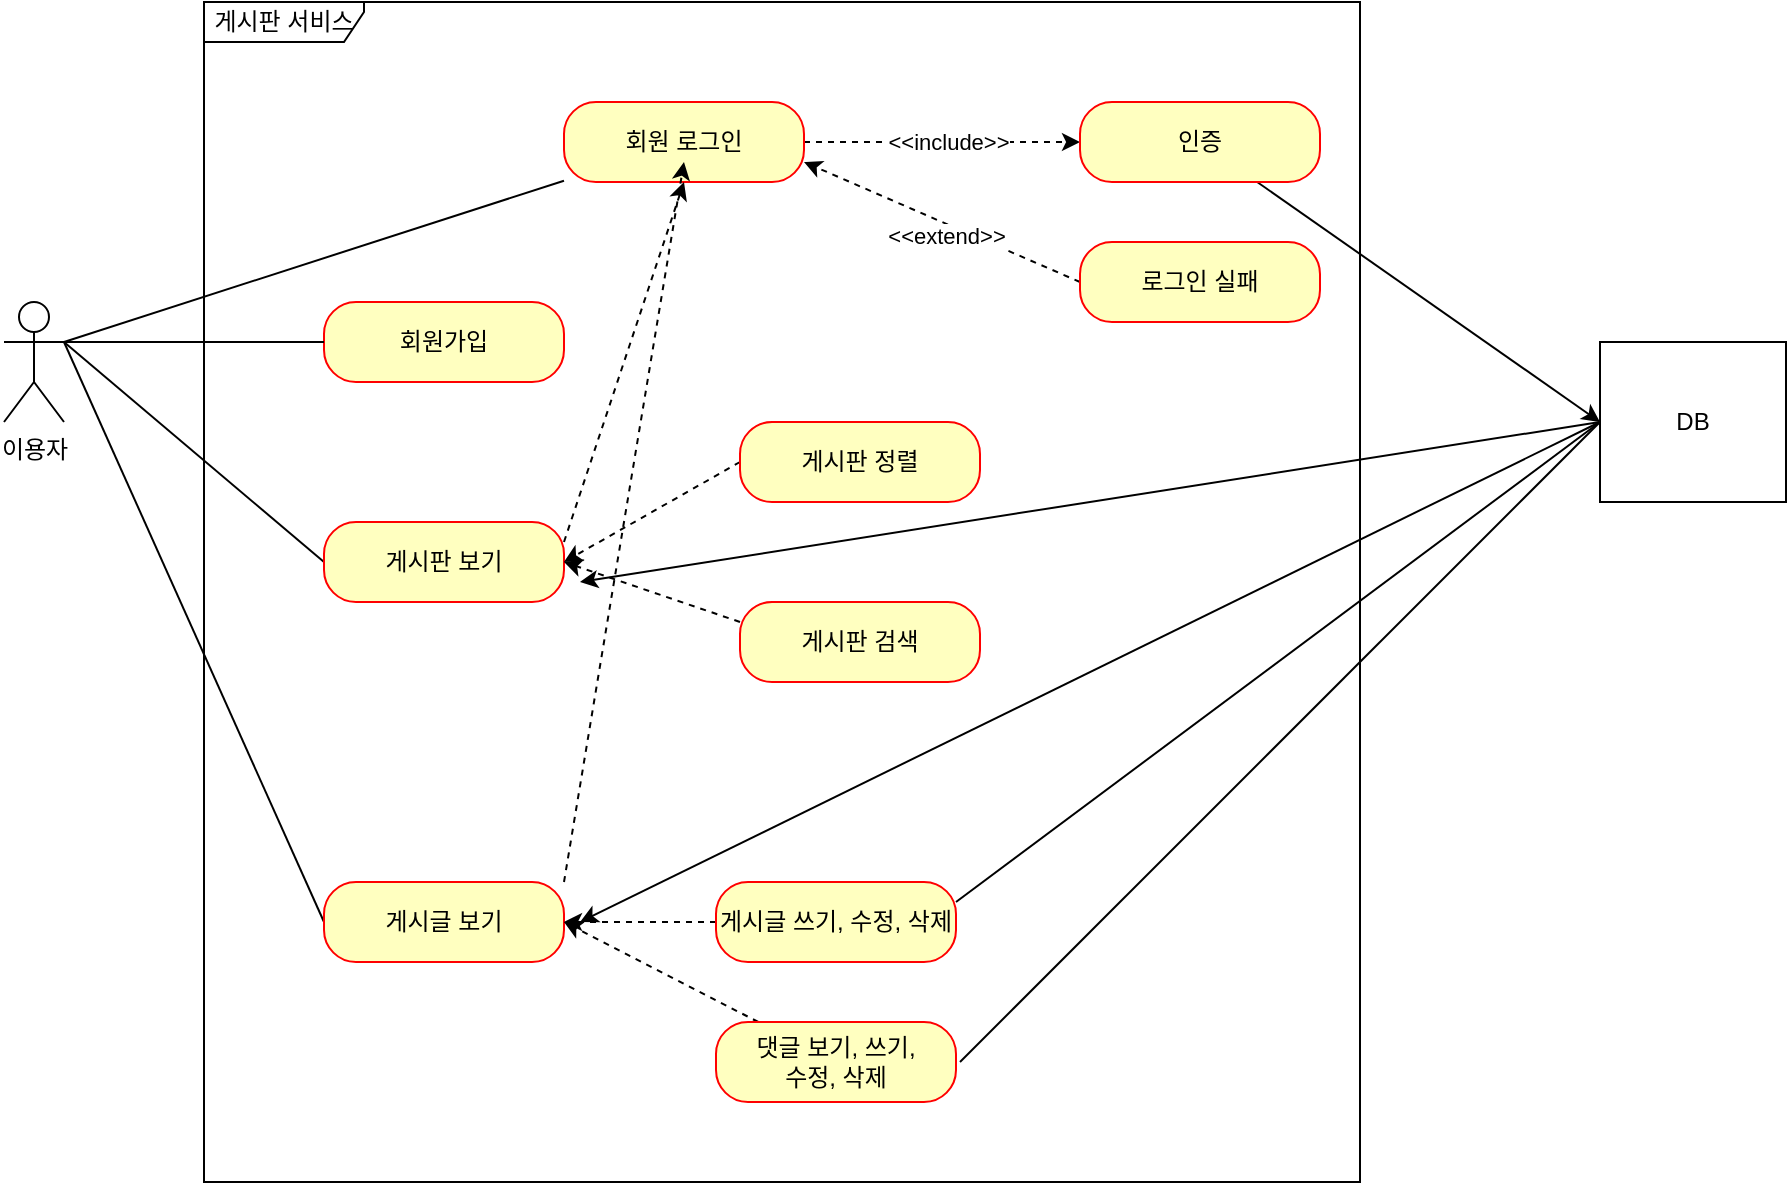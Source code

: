 <mxfile version="23.0.2" type="github">
  <diagram name="페이지-1" id="Nr9yNkyOdlThKtEcfKw0">
    <mxGraphModel dx="1224" dy="775" grid="1" gridSize="10" guides="1" tooltips="1" connect="1" arrows="1" fold="1" page="1" pageScale="1" pageWidth="827" pageHeight="1169" math="0" shadow="0">
      <root>
        <mxCell id="0" />
        <mxCell id="1" parent="0" />
        <mxCell id="GwOiKbkjGdelK6N5Urem-1" value="이용자" style="shape=umlActor;verticalLabelPosition=bottom;verticalAlign=top;html=1;" vertex="1" parent="1">
          <mxGeometry x="22" y="210" width="30" height="60" as="geometry" />
        </mxCell>
        <mxCell id="GwOiKbkjGdelK6N5Urem-2" value="게시판 서비스" style="shape=umlFrame;whiteSpace=wrap;html=1;pointerEvents=0;width=80;height=20;" vertex="1" parent="1">
          <mxGeometry x="122" y="60" width="578" height="590" as="geometry" />
        </mxCell>
        <mxCell id="GwOiKbkjGdelK6N5Urem-3" value="회원가입" style="rounded=1;whiteSpace=wrap;html=1;arcSize=40;fontColor=#000000;fillColor=#ffffc0;strokeColor=#ff0000;" vertex="1" parent="1">
          <mxGeometry x="182" y="210" width="120" height="40" as="geometry" />
        </mxCell>
        <mxCell id="GwOiKbkjGdelK6N5Urem-4" style="rounded=0;orthogonalLoop=1;jettySize=auto;html=1;endArrow=none;endFill=0;" edge="1" parent="1" source="GwOiKbkjGdelK6N5Urem-7">
          <mxGeometry relative="1" as="geometry">
            <mxPoint x="52" y="230" as="targetPoint" />
          </mxGeometry>
        </mxCell>
        <mxCell id="GwOiKbkjGdelK6N5Urem-5" style="rounded=0;orthogonalLoop=1;jettySize=auto;html=1;entryX=0;entryY=0.5;entryDx=0;entryDy=0;endArrow=classic;endFill=1;dashed=1;" edge="1" parent="1" source="GwOiKbkjGdelK6N5Urem-7" target="GwOiKbkjGdelK6N5Urem-9">
          <mxGeometry relative="1" as="geometry" />
        </mxCell>
        <mxCell id="GwOiKbkjGdelK6N5Urem-6" value="&amp;lt;&amp;lt;include&amp;gt;&amp;gt;" style="edgeLabel;html=1;align=center;verticalAlign=middle;resizable=0;points=[];" vertex="1" connectable="0" parent="GwOiKbkjGdelK6N5Urem-5">
          <mxGeometry x="-0.3" y="2" relative="1" as="geometry">
            <mxPoint x="23" y="2" as="offset" />
          </mxGeometry>
        </mxCell>
        <mxCell id="GwOiKbkjGdelK6N5Urem-7" value="회원 로그인" style="rounded=1;whiteSpace=wrap;html=1;arcSize=40;fontColor=#000000;fillColor=#ffffc0;strokeColor=#ff0000;" vertex="1" parent="1">
          <mxGeometry x="302" y="110" width="120" height="40" as="geometry" />
        </mxCell>
        <mxCell id="GwOiKbkjGdelK6N5Urem-8" style="rounded=0;orthogonalLoop=1;jettySize=auto;html=1;entryX=0;entryY=0.5;entryDx=0;entryDy=0;" edge="1" parent="1" source="GwOiKbkjGdelK6N5Urem-9" target="GwOiKbkjGdelK6N5Urem-32">
          <mxGeometry relative="1" as="geometry">
            <mxPoint x="810" y="260" as="targetPoint" />
          </mxGeometry>
        </mxCell>
        <mxCell id="GwOiKbkjGdelK6N5Urem-9" value="인증" style="rounded=1;whiteSpace=wrap;html=1;arcSize=40;fontColor=#000000;fillColor=#ffffc0;strokeColor=#ff0000;" vertex="1" parent="1">
          <mxGeometry x="560" y="110" width="120" height="40" as="geometry" />
        </mxCell>
        <mxCell id="GwOiKbkjGdelK6N5Urem-10" style="rounded=0;orthogonalLoop=1;jettySize=auto;html=1;entryX=1;entryY=0.75;entryDx=0;entryDy=0;exitX=0;exitY=0.5;exitDx=0;exitDy=0;endArrow=classic;endFill=1;dashed=1;" edge="1" parent="1" source="GwOiKbkjGdelK6N5Urem-12" target="GwOiKbkjGdelK6N5Urem-7">
          <mxGeometry relative="1" as="geometry" />
        </mxCell>
        <mxCell id="GwOiKbkjGdelK6N5Urem-11" value="&amp;lt;&amp;lt;extend&amp;gt;&amp;gt;" style="edgeLabel;html=1;align=center;verticalAlign=middle;resizable=0;points=[];" vertex="1" connectable="0" parent="GwOiKbkjGdelK6N5Urem-10">
          <mxGeometry x="0.274" y="3" relative="1" as="geometry">
            <mxPoint x="22" y="12" as="offset" />
          </mxGeometry>
        </mxCell>
        <mxCell id="GwOiKbkjGdelK6N5Urem-12" value="로그인 실패" style="rounded=1;whiteSpace=wrap;html=1;arcSize=40;fontColor=#000000;fillColor=#ffffc0;strokeColor=#ff0000;" vertex="1" parent="1">
          <mxGeometry x="560" y="180" width="120" height="40" as="geometry" />
        </mxCell>
        <mxCell id="GwOiKbkjGdelK6N5Urem-13" style="rounded=0;orthogonalLoop=1;jettySize=auto;html=1;endArrow=none;endFill=0;exitX=0;exitY=0.5;exitDx=0;exitDy=0;" edge="1" parent="1" source="GwOiKbkjGdelK6N5Urem-15">
          <mxGeometry relative="1" as="geometry">
            <mxPoint x="52" y="230" as="targetPoint" />
          </mxGeometry>
        </mxCell>
        <mxCell id="GwOiKbkjGdelK6N5Urem-14" style="rounded=0;orthogonalLoop=1;jettySize=auto;html=1;entryX=0.5;entryY=1;entryDx=0;entryDy=0;exitX=1;exitY=0.25;exitDx=0;exitDy=0;dashed=1;" edge="1" parent="1" source="GwOiKbkjGdelK6N5Urem-15" target="GwOiKbkjGdelK6N5Urem-7">
          <mxGeometry relative="1" as="geometry" />
        </mxCell>
        <mxCell id="GwOiKbkjGdelK6N5Urem-15" value="게시판 보기" style="rounded=1;whiteSpace=wrap;html=1;arcSize=40;fontColor=#000000;fillColor=#ffffc0;strokeColor=#ff0000;" vertex="1" parent="1">
          <mxGeometry x="182" y="320" width="120" height="40" as="geometry" />
        </mxCell>
        <mxCell id="GwOiKbkjGdelK6N5Urem-16" style="rounded=0;orthogonalLoop=1;jettySize=auto;html=1;exitX=0;exitY=0.5;exitDx=0;exitDy=0;entryX=1;entryY=0.5;entryDx=0;entryDy=0;dashed=1;" edge="1" parent="1" source="GwOiKbkjGdelK6N5Urem-17" target="GwOiKbkjGdelK6N5Urem-15">
          <mxGeometry relative="1" as="geometry" />
        </mxCell>
        <mxCell id="GwOiKbkjGdelK6N5Urem-17" value="게시판 정렬" style="rounded=1;whiteSpace=wrap;html=1;arcSize=40;fontColor=#000000;fillColor=#ffffc0;strokeColor=#ff0000;" vertex="1" parent="1">
          <mxGeometry x="390" y="270" width="120" height="40" as="geometry" />
        </mxCell>
        <mxCell id="GwOiKbkjGdelK6N5Urem-18" style="rounded=0;orthogonalLoop=1;jettySize=auto;html=1;entryX=1;entryY=0.5;entryDx=0;entryDy=0;dashed=1;exitX=0;exitY=0.25;exitDx=0;exitDy=0;" edge="1" parent="1" source="GwOiKbkjGdelK6N5Urem-19" target="GwOiKbkjGdelK6N5Urem-15">
          <mxGeometry relative="1" as="geometry" />
        </mxCell>
        <mxCell id="GwOiKbkjGdelK6N5Urem-19" value="게시판 검색" style="rounded=1;whiteSpace=wrap;html=1;arcSize=40;fontColor=#000000;fillColor=#ffffc0;strokeColor=#ff0000;" vertex="1" parent="1">
          <mxGeometry x="390" y="360" width="120" height="40" as="geometry" />
        </mxCell>
        <mxCell id="GwOiKbkjGdelK6N5Urem-20" style="rounded=0;orthogonalLoop=1;jettySize=auto;html=1;endArrow=none;endFill=0;exitX=0;exitY=0.5;exitDx=0;exitDy=0;" edge="1" parent="1" source="GwOiKbkjGdelK6N5Urem-22">
          <mxGeometry relative="1" as="geometry">
            <mxPoint x="52" y="230" as="targetPoint" />
          </mxGeometry>
        </mxCell>
        <mxCell id="GwOiKbkjGdelK6N5Urem-21" style="rounded=0;orthogonalLoop=1;jettySize=auto;html=1;dashed=1;exitX=1;exitY=0;exitDx=0;exitDy=0;" edge="1" parent="1" source="GwOiKbkjGdelK6N5Urem-22">
          <mxGeometry relative="1" as="geometry">
            <mxPoint x="362" y="140" as="targetPoint" />
          </mxGeometry>
        </mxCell>
        <mxCell id="GwOiKbkjGdelK6N5Urem-22" value="게시글 보기" style="rounded=1;whiteSpace=wrap;html=1;arcSize=40;fontColor=#000000;fillColor=#ffffc0;strokeColor=#ff0000;" vertex="1" parent="1">
          <mxGeometry x="182" y="500" width="120" height="40" as="geometry" />
        </mxCell>
        <mxCell id="GwOiKbkjGdelK6N5Urem-23" style="edgeStyle=orthogonalEdgeStyle;rounded=0;orthogonalLoop=1;jettySize=auto;html=1;entryX=1;entryY=0.5;entryDx=0;entryDy=0;dashed=1;" edge="1" parent="1" source="GwOiKbkjGdelK6N5Urem-24" target="GwOiKbkjGdelK6N5Urem-22">
          <mxGeometry relative="1" as="geometry" />
        </mxCell>
        <mxCell id="GwOiKbkjGdelK6N5Urem-24" value="게시글 쓰기, 수정, 삭제" style="rounded=1;whiteSpace=wrap;html=1;arcSize=40;fontColor=#000000;fillColor=#ffffc0;strokeColor=#ff0000;" vertex="1" parent="1">
          <mxGeometry x="378" y="500" width="120" height="40" as="geometry" />
        </mxCell>
        <mxCell id="GwOiKbkjGdelK6N5Urem-25" style="rounded=0;orthogonalLoop=1;jettySize=auto;html=1;dashed=1;entryX=1;entryY=0.5;entryDx=0;entryDy=0;" edge="1" parent="1" source="GwOiKbkjGdelK6N5Urem-27" target="GwOiKbkjGdelK6N5Urem-22">
          <mxGeometry relative="1" as="geometry">
            <mxPoint x="312" y="520" as="targetPoint" />
          </mxGeometry>
        </mxCell>
        <mxCell id="GwOiKbkjGdelK6N5Urem-26" style="rounded=0;orthogonalLoop=1;jettySize=auto;html=1;entryX=0;entryY=0.5;entryDx=0;entryDy=0;endArrow=none;endFill=0;" edge="1" parent="1" target="GwOiKbkjGdelK6N5Urem-32">
          <mxGeometry relative="1" as="geometry">
            <mxPoint x="500" y="590" as="sourcePoint" />
          </mxGeometry>
        </mxCell>
        <mxCell id="GwOiKbkjGdelK6N5Urem-27" value="댓글 보기, 쓰기,&lt;br&gt;수정, 삭제" style="rounded=1;whiteSpace=wrap;html=1;arcSize=40;fontColor=#000000;fillColor=#ffffc0;strokeColor=#ff0000;" vertex="1" parent="1">
          <mxGeometry x="378" y="570" width="120" height="40" as="geometry" />
        </mxCell>
        <mxCell id="GwOiKbkjGdelK6N5Urem-28" style="rounded=0;orthogonalLoop=1;jettySize=auto;html=1;entryX=1;entryY=0.333;entryDx=0;entryDy=0;entryPerimeter=0;endArrow=none;endFill=0;" edge="1" parent="1" source="GwOiKbkjGdelK6N5Urem-3" target="GwOiKbkjGdelK6N5Urem-1">
          <mxGeometry relative="1" as="geometry" />
        </mxCell>
        <mxCell id="GwOiKbkjGdelK6N5Urem-29" style="rounded=0;orthogonalLoop=1;jettySize=auto;html=1;exitX=0;exitY=0.5;exitDx=0;exitDy=0;" edge="1" parent="1" source="GwOiKbkjGdelK6N5Urem-32">
          <mxGeometry relative="1" as="geometry">
            <mxPoint x="310" y="350" as="targetPoint" />
          </mxGeometry>
        </mxCell>
        <mxCell id="GwOiKbkjGdelK6N5Urem-30" style="rounded=0;orthogonalLoop=1;jettySize=auto;html=1;exitX=0;exitY=0.5;exitDx=0;exitDy=0;" edge="1" parent="1" source="GwOiKbkjGdelK6N5Urem-32">
          <mxGeometry relative="1" as="geometry">
            <mxPoint x="310" y="520" as="targetPoint" />
          </mxGeometry>
        </mxCell>
        <mxCell id="GwOiKbkjGdelK6N5Urem-31" style="rounded=0;orthogonalLoop=1;jettySize=auto;html=1;entryX=1;entryY=0.25;entryDx=0;entryDy=0;endArrow=none;endFill=0;exitX=0;exitY=0.5;exitDx=0;exitDy=0;" edge="1" parent="1" source="GwOiKbkjGdelK6N5Urem-32" target="GwOiKbkjGdelK6N5Urem-24">
          <mxGeometry relative="1" as="geometry" />
        </mxCell>
        <mxCell id="GwOiKbkjGdelK6N5Urem-32" value="DB" style="html=1;dropTarget=0;whiteSpace=wrap;" vertex="1" parent="1">
          <mxGeometry x="820" y="230" width="93" height="80" as="geometry" />
        </mxCell>
      </root>
    </mxGraphModel>
  </diagram>
</mxfile>
